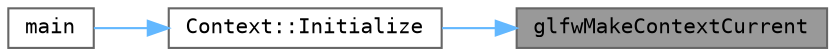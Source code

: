 digraph "glfwMakeContextCurrent"
{
 // LATEX_PDF_SIZE
  bgcolor="transparent";
  edge [fontname=Terminal,fontsize=10,labelfontname=Helvetica,labelfontsize=10];
  node [fontname=Terminal,fontsize=10,shape=box,height=0.2,width=0.4];
  rankdir="RL";
  Node1 [label="glfwMakeContextCurrent",height=0.2,width=0.4,color="gray40", fillcolor="grey60", style="filled", fontcolor="black",tooltip="Makes the context of the specified window current for the calling thread."];
  Node1 -> Node2 [dir="back",color="steelblue1",style="solid"];
  Node2 [label="Context::Initialize",height=0.2,width=0.4,color="grey40", fillcolor="white", style="filled",URL="$class_context.html#ac092592027d44949396a8e16069fcab4",tooltip="Initiliazes the context window, and additional GPU setup"];
  Node2 -> Node3 [dir="back",color="steelblue1",style="solid"];
  Node3 [label="main",height=0.2,width=0.4,color="grey40", fillcolor="white", style="filled",URL="$main_8cpp.html#ae66f6b31b5ad750f1fe042a706a4e3d4",tooltip=" "];
}
